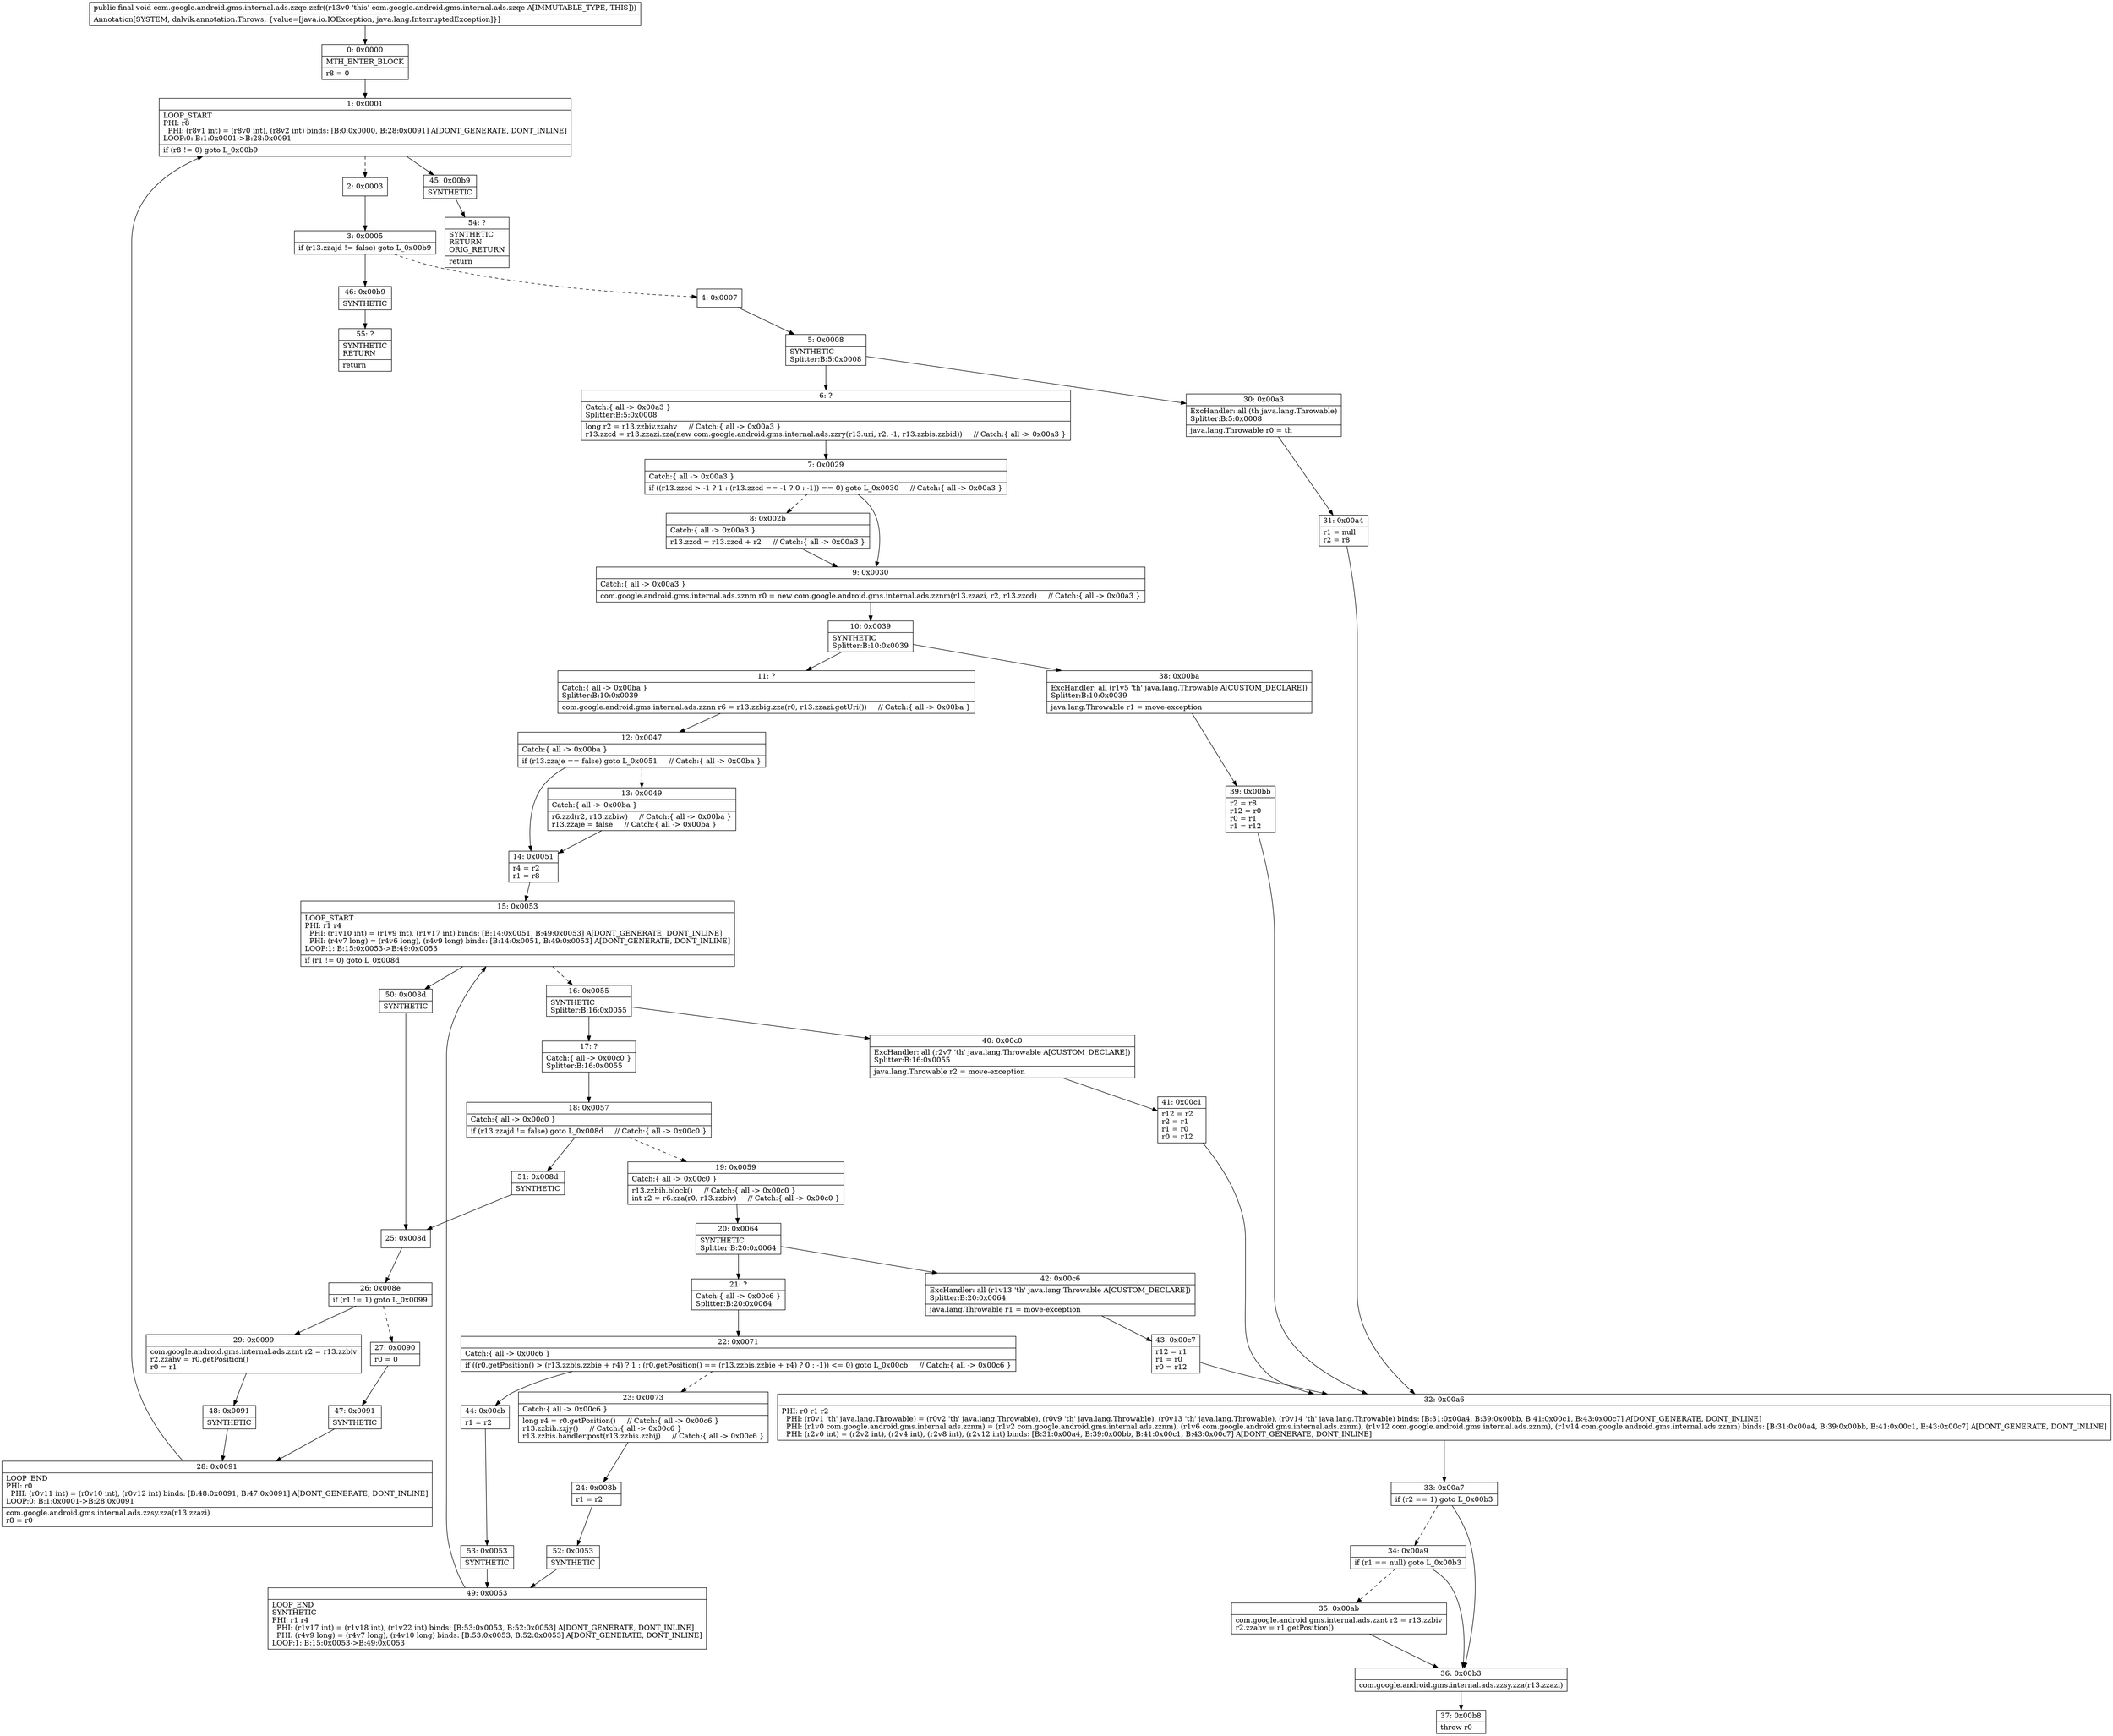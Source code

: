 digraph "CFG forcom.google.android.gms.internal.ads.zzqe.zzfr()V" {
Node_0 [shape=record,label="{0\:\ 0x0000|MTH_ENTER_BLOCK\l|r8 = 0\l}"];
Node_1 [shape=record,label="{1\:\ 0x0001|LOOP_START\lPHI: r8 \l  PHI: (r8v1 int) = (r8v0 int), (r8v2 int) binds: [B:0:0x0000, B:28:0x0091] A[DONT_GENERATE, DONT_INLINE]\lLOOP:0: B:1:0x0001\-\>B:28:0x0091\l|if (r8 != 0) goto L_0x00b9\l}"];
Node_2 [shape=record,label="{2\:\ 0x0003}"];
Node_3 [shape=record,label="{3\:\ 0x0005|if (r13.zzajd != false) goto L_0x00b9\l}"];
Node_4 [shape=record,label="{4\:\ 0x0007}"];
Node_5 [shape=record,label="{5\:\ 0x0008|SYNTHETIC\lSplitter:B:5:0x0008\l}"];
Node_6 [shape=record,label="{6\:\ ?|Catch:\{ all \-\> 0x00a3 \}\lSplitter:B:5:0x0008\l|long r2 = r13.zzbiv.zzahv     \/\/ Catch:\{ all \-\> 0x00a3 \}\lr13.zzcd = r13.zzazi.zza(new com.google.android.gms.internal.ads.zzry(r13.uri, r2, \-1, r13.zzbis.zzbid))     \/\/ Catch:\{ all \-\> 0x00a3 \}\l}"];
Node_7 [shape=record,label="{7\:\ 0x0029|Catch:\{ all \-\> 0x00a3 \}\l|if ((r13.zzcd \> \-1 ? 1 : (r13.zzcd == \-1 ? 0 : \-1)) == 0) goto L_0x0030     \/\/ Catch:\{ all \-\> 0x00a3 \}\l}"];
Node_8 [shape=record,label="{8\:\ 0x002b|Catch:\{ all \-\> 0x00a3 \}\l|r13.zzcd = r13.zzcd + r2     \/\/ Catch:\{ all \-\> 0x00a3 \}\l}"];
Node_9 [shape=record,label="{9\:\ 0x0030|Catch:\{ all \-\> 0x00a3 \}\l|com.google.android.gms.internal.ads.zznm r0 = new com.google.android.gms.internal.ads.zznm(r13.zzazi, r2, r13.zzcd)     \/\/ Catch:\{ all \-\> 0x00a3 \}\l}"];
Node_10 [shape=record,label="{10\:\ 0x0039|SYNTHETIC\lSplitter:B:10:0x0039\l}"];
Node_11 [shape=record,label="{11\:\ ?|Catch:\{ all \-\> 0x00ba \}\lSplitter:B:10:0x0039\l|com.google.android.gms.internal.ads.zznn r6 = r13.zzbig.zza(r0, r13.zzazi.getUri())     \/\/ Catch:\{ all \-\> 0x00ba \}\l}"];
Node_12 [shape=record,label="{12\:\ 0x0047|Catch:\{ all \-\> 0x00ba \}\l|if (r13.zzaje == false) goto L_0x0051     \/\/ Catch:\{ all \-\> 0x00ba \}\l}"];
Node_13 [shape=record,label="{13\:\ 0x0049|Catch:\{ all \-\> 0x00ba \}\l|r6.zzd(r2, r13.zzbiw)     \/\/ Catch:\{ all \-\> 0x00ba \}\lr13.zzaje = false     \/\/ Catch:\{ all \-\> 0x00ba \}\l}"];
Node_14 [shape=record,label="{14\:\ 0x0051|r4 = r2\lr1 = r8\l}"];
Node_15 [shape=record,label="{15\:\ 0x0053|LOOP_START\lPHI: r1 r4 \l  PHI: (r1v10 int) = (r1v9 int), (r1v17 int) binds: [B:14:0x0051, B:49:0x0053] A[DONT_GENERATE, DONT_INLINE]\l  PHI: (r4v7 long) = (r4v6 long), (r4v9 long) binds: [B:14:0x0051, B:49:0x0053] A[DONT_GENERATE, DONT_INLINE]\lLOOP:1: B:15:0x0053\-\>B:49:0x0053\l|if (r1 != 0) goto L_0x008d\l}"];
Node_16 [shape=record,label="{16\:\ 0x0055|SYNTHETIC\lSplitter:B:16:0x0055\l}"];
Node_17 [shape=record,label="{17\:\ ?|Catch:\{ all \-\> 0x00c0 \}\lSplitter:B:16:0x0055\l}"];
Node_18 [shape=record,label="{18\:\ 0x0057|Catch:\{ all \-\> 0x00c0 \}\l|if (r13.zzajd != false) goto L_0x008d     \/\/ Catch:\{ all \-\> 0x00c0 \}\l}"];
Node_19 [shape=record,label="{19\:\ 0x0059|Catch:\{ all \-\> 0x00c0 \}\l|r13.zzbih.block()     \/\/ Catch:\{ all \-\> 0x00c0 \}\lint r2 = r6.zza(r0, r13.zzbiv)     \/\/ Catch:\{ all \-\> 0x00c0 \}\l}"];
Node_20 [shape=record,label="{20\:\ 0x0064|SYNTHETIC\lSplitter:B:20:0x0064\l}"];
Node_21 [shape=record,label="{21\:\ ?|Catch:\{ all \-\> 0x00c6 \}\lSplitter:B:20:0x0064\l}"];
Node_22 [shape=record,label="{22\:\ 0x0071|Catch:\{ all \-\> 0x00c6 \}\l|if ((r0.getPosition() \> (r13.zzbis.zzbie + r4) ? 1 : (r0.getPosition() == (r13.zzbis.zzbie + r4) ? 0 : \-1)) \<= 0) goto L_0x00cb     \/\/ Catch:\{ all \-\> 0x00c6 \}\l}"];
Node_23 [shape=record,label="{23\:\ 0x0073|Catch:\{ all \-\> 0x00c6 \}\l|long r4 = r0.getPosition()     \/\/ Catch:\{ all \-\> 0x00c6 \}\lr13.zzbih.zzjy()     \/\/ Catch:\{ all \-\> 0x00c6 \}\lr13.zzbis.handler.post(r13.zzbis.zzbij)     \/\/ Catch:\{ all \-\> 0x00c6 \}\l}"];
Node_24 [shape=record,label="{24\:\ 0x008b|r1 = r2\l}"];
Node_25 [shape=record,label="{25\:\ 0x008d}"];
Node_26 [shape=record,label="{26\:\ 0x008e|if (r1 != 1) goto L_0x0099\l}"];
Node_27 [shape=record,label="{27\:\ 0x0090|r0 = 0\l}"];
Node_28 [shape=record,label="{28\:\ 0x0091|LOOP_END\lPHI: r0 \l  PHI: (r0v11 int) = (r0v10 int), (r0v12 int) binds: [B:48:0x0091, B:47:0x0091] A[DONT_GENERATE, DONT_INLINE]\lLOOP:0: B:1:0x0001\-\>B:28:0x0091\l|com.google.android.gms.internal.ads.zzsy.zza(r13.zzazi)\lr8 = r0\l}"];
Node_29 [shape=record,label="{29\:\ 0x0099|com.google.android.gms.internal.ads.zznt r2 = r13.zzbiv\lr2.zzahv = r0.getPosition()\lr0 = r1\l}"];
Node_30 [shape=record,label="{30\:\ 0x00a3|ExcHandler: all (th java.lang.Throwable)\lSplitter:B:5:0x0008\l|java.lang.Throwable r0 = th\l}"];
Node_31 [shape=record,label="{31\:\ 0x00a4|r1 = null\lr2 = r8\l}"];
Node_32 [shape=record,label="{32\:\ 0x00a6|PHI: r0 r1 r2 \l  PHI: (r0v1 'th' java.lang.Throwable) = (r0v2 'th' java.lang.Throwable), (r0v9 'th' java.lang.Throwable), (r0v13 'th' java.lang.Throwable), (r0v14 'th' java.lang.Throwable) binds: [B:31:0x00a4, B:39:0x00bb, B:41:0x00c1, B:43:0x00c7] A[DONT_GENERATE, DONT_INLINE]\l  PHI: (r1v0 com.google.android.gms.internal.ads.zznm) = (r1v2 com.google.android.gms.internal.ads.zznm), (r1v6 com.google.android.gms.internal.ads.zznm), (r1v12 com.google.android.gms.internal.ads.zznm), (r1v14 com.google.android.gms.internal.ads.zznm) binds: [B:31:0x00a4, B:39:0x00bb, B:41:0x00c1, B:43:0x00c7] A[DONT_GENERATE, DONT_INLINE]\l  PHI: (r2v0 int) = (r2v2 int), (r2v4 int), (r2v8 int), (r2v12 int) binds: [B:31:0x00a4, B:39:0x00bb, B:41:0x00c1, B:43:0x00c7] A[DONT_GENERATE, DONT_INLINE]\l}"];
Node_33 [shape=record,label="{33\:\ 0x00a7|if (r2 == 1) goto L_0x00b3\l}"];
Node_34 [shape=record,label="{34\:\ 0x00a9|if (r1 == null) goto L_0x00b3\l}"];
Node_35 [shape=record,label="{35\:\ 0x00ab|com.google.android.gms.internal.ads.zznt r2 = r13.zzbiv\lr2.zzahv = r1.getPosition()\l}"];
Node_36 [shape=record,label="{36\:\ 0x00b3|com.google.android.gms.internal.ads.zzsy.zza(r13.zzazi)\l}"];
Node_37 [shape=record,label="{37\:\ 0x00b8|throw r0\l}"];
Node_38 [shape=record,label="{38\:\ 0x00ba|ExcHandler: all (r1v5 'th' java.lang.Throwable A[CUSTOM_DECLARE])\lSplitter:B:10:0x0039\l|java.lang.Throwable r1 = move\-exception\l}"];
Node_39 [shape=record,label="{39\:\ 0x00bb|r2 = r8\lr12 = r0\lr0 = r1\lr1 = r12\l}"];
Node_40 [shape=record,label="{40\:\ 0x00c0|ExcHandler: all (r2v7 'th' java.lang.Throwable A[CUSTOM_DECLARE])\lSplitter:B:16:0x0055\l|java.lang.Throwable r2 = move\-exception\l}"];
Node_41 [shape=record,label="{41\:\ 0x00c1|r12 = r2\lr2 = r1\lr1 = r0\lr0 = r12\l}"];
Node_42 [shape=record,label="{42\:\ 0x00c6|ExcHandler: all (r1v13 'th' java.lang.Throwable A[CUSTOM_DECLARE])\lSplitter:B:20:0x0064\l|java.lang.Throwable r1 = move\-exception\l}"];
Node_43 [shape=record,label="{43\:\ 0x00c7|r12 = r1\lr1 = r0\lr0 = r12\l}"];
Node_44 [shape=record,label="{44\:\ 0x00cb|r1 = r2\l}"];
Node_45 [shape=record,label="{45\:\ 0x00b9|SYNTHETIC\l}"];
Node_46 [shape=record,label="{46\:\ 0x00b9|SYNTHETIC\l}"];
Node_47 [shape=record,label="{47\:\ 0x0091|SYNTHETIC\l}"];
Node_48 [shape=record,label="{48\:\ 0x0091|SYNTHETIC\l}"];
Node_49 [shape=record,label="{49\:\ 0x0053|LOOP_END\lSYNTHETIC\lPHI: r1 r4 \l  PHI: (r1v17 int) = (r1v18 int), (r1v22 int) binds: [B:53:0x0053, B:52:0x0053] A[DONT_GENERATE, DONT_INLINE]\l  PHI: (r4v9 long) = (r4v7 long), (r4v10 long) binds: [B:53:0x0053, B:52:0x0053] A[DONT_GENERATE, DONT_INLINE]\lLOOP:1: B:15:0x0053\-\>B:49:0x0053\l}"];
Node_50 [shape=record,label="{50\:\ 0x008d|SYNTHETIC\l}"];
Node_51 [shape=record,label="{51\:\ 0x008d|SYNTHETIC\l}"];
Node_52 [shape=record,label="{52\:\ 0x0053|SYNTHETIC\l}"];
Node_53 [shape=record,label="{53\:\ 0x0053|SYNTHETIC\l}"];
Node_54 [shape=record,label="{54\:\ ?|SYNTHETIC\lRETURN\lORIG_RETURN\l|return\l}"];
Node_55 [shape=record,label="{55\:\ ?|SYNTHETIC\lRETURN\l|return\l}"];
MethodNode[shape=record,label="{public final void com.google.android.gms.internal.ads.zzqe.zzfr((r13v0 'this' com.google.android.gms.internal.ads.zzqe A[IMMUTABLE_TYPE, THIS]))  | Annotation[SYSTEM, dalvik.annotation.Throws, \{value=[java.io.IOException, java.lang.InterruptedException]\}]\l}"];
MethodNode -> Node_0;
Node_0 -> Node_1;
Node_1 -> Node_2[style=dashed];
Node_1 -> Node_45;
Node_2 -> Node_3;
Node_3 -> Node_4[style=dashed];
Node_3 -> Node_46;
Node_4 -> Node_5;
Node_5 -> Node_6;
Node_5 -> Node_30;
Node_6 -> Node_7;
Node_7 -> Node_8[style=dashed];
Node_7 -> Node_9;
Node_8 -> Node_9;
Node_9 -> Node_10;
Node_10 -> Node_11;
Node_10 -> Node_38;
Node_11 -> Node_12;
Node_12 -> Node_13[style=dashed];
Node_12 -> Node_14;
Node_13 -> Node_14;
Node_14 -> Node_15;
Node_15 -> Node_16[style=dashed];
Node_15 -> Node_50;
Node_16 -> Node_17;
Node_16 -> Node_40;
Node_17 -> Node_18;
Node_18 -> Node_19[style=dashed];
Node_18 -> Node_51;
Node_19 -> Node_20;
Node_20 -> Node_21;
Node_20 -> Node_42;
Node_21 -> Node_22;
Node_22 -> Node_23[style=dashed];
Node_22 -> Node_44;
Node_23 -> Node_24;
Node_24 -> Node_52;
Node_25 -> Node_26;
Node_26 -> Node_27[style=dashed];
Node_26 -> Node_29;
Node_27 -> Node_47;
Node_28 -> Node_1;
Node_29 -> Node_48;
Node_30 -> Node_31;
Node_31 -> Node_32;
Node_32 -> Node_33;
Node_33 -> Node_34[style=dashed];
Node_33 -> Node_36;
Node_34 -> Node_35[style=dashed];
Node_34 -> Node_36;
Node_35 -> Node_36;
Node_36 -> Node_37;
Node_38 -> Node_39;
Node_39 -> Node_32;
Node_40 -> Node_41;
Node_41 -> Node_32;
Node_42 -> Node_43;
Node_43 -> Node_32;
Node_44 -> Node_53;
Node_45 -> Node_54;
Node_46 -> Node_55;
Node_47 -> Node_28;
Node_48 -> Node_28;
Node_49 -> Node_15;
Node_50 -> Node_25;
Node_51 -> Node_25;
Node_52 -> Node_49;
Node_53 -> Node_49;
}


